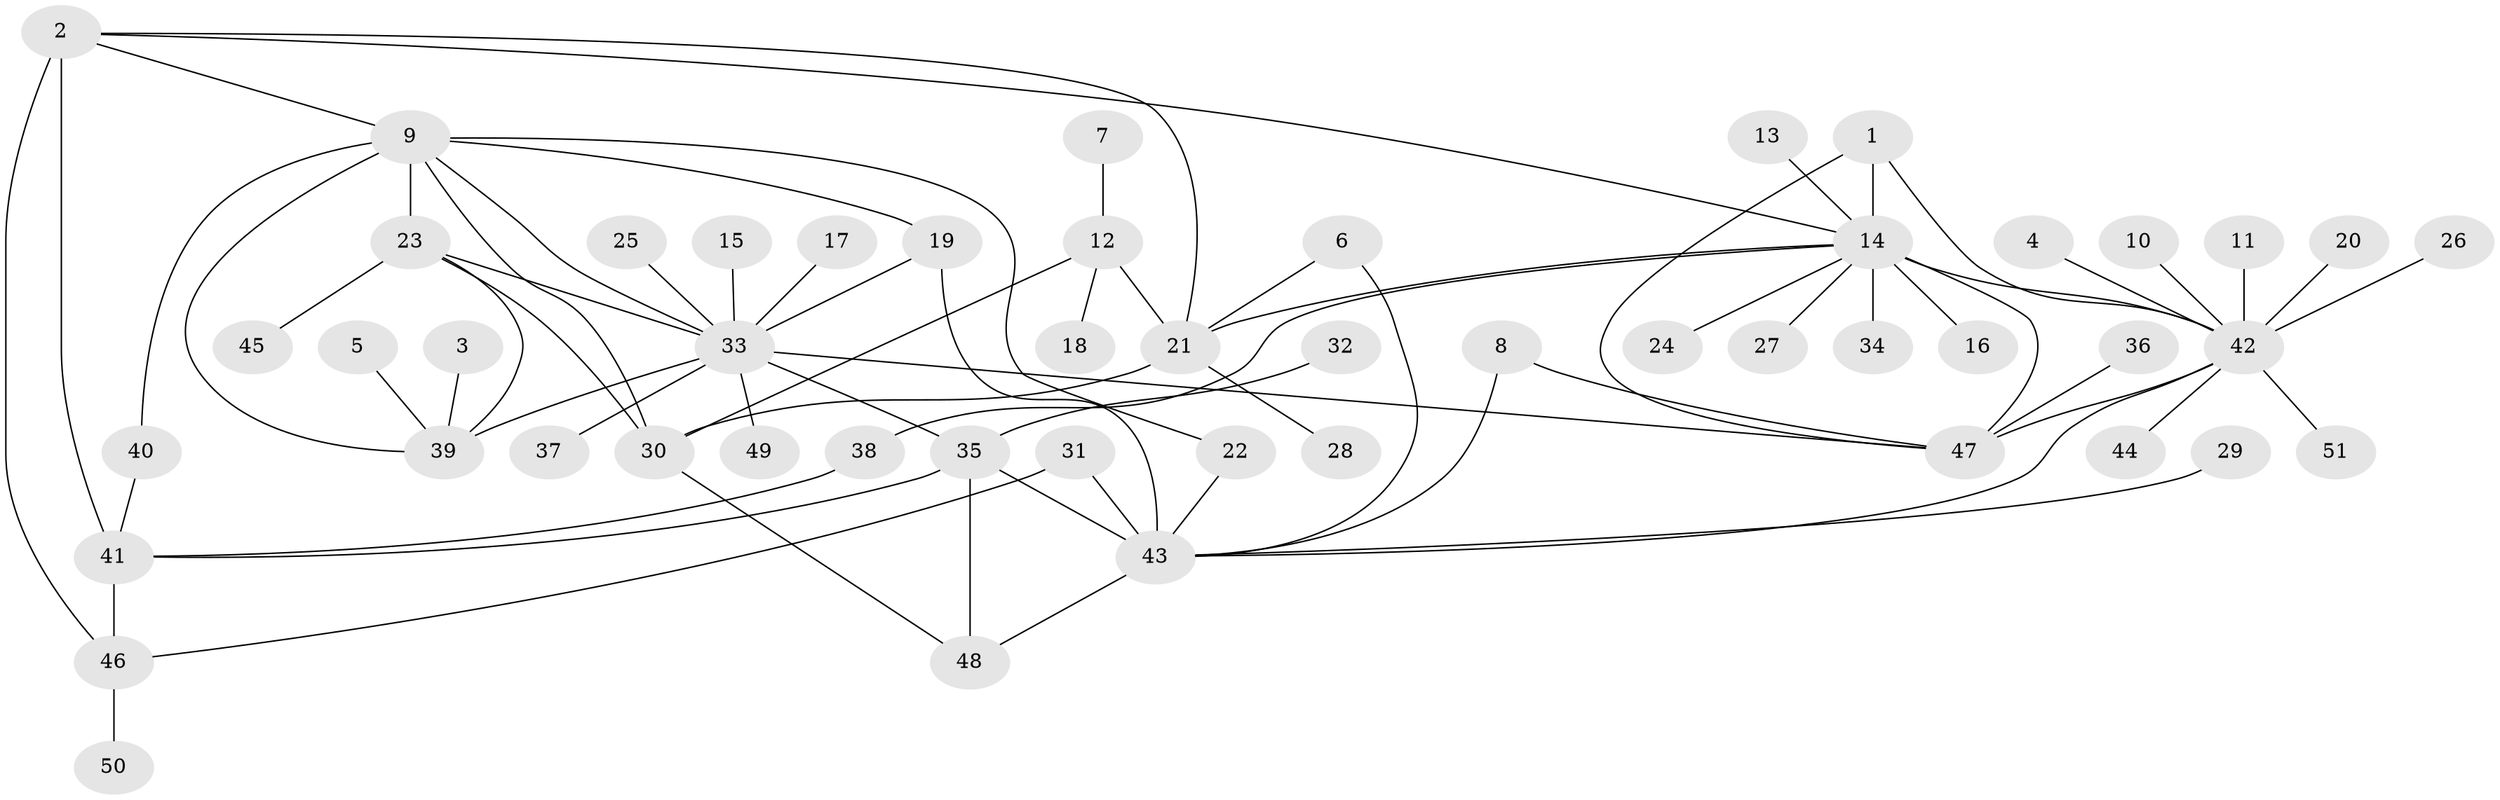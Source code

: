 // original degree distribution, {14: 0.0297029702970297, 4: 0.0297029702970297, 9: 0.039603960396039604, 6: 0.0594059405940594, 8: 0.0297029702970297, 7: 0.0297029702970297, 11: 0.009900990099009901, 5: 0.019801980198019802, 1: 0.5643564356435643, 2: 0.15841584158415842, 3: 0.0297029702970297}
// Generated by graph-tools (version 1.1) at 2025/02/03/09/25 03:02:50]
// undirected, 51 vertices, 74 edges
graph export_dot {
graph [start="1"]
  node [color=gray90,style=filled];
  1;
  2;
  3;
  4;
  5;
  6;
  7;
  8;
  9;
  10;
  11;
  12;
  13;
  14;
  15;
  16;
  17;
  18;
  19;
  20;
  21;
  22;
  23;
  24;
  25;
  26;
  27;
  28;
  29;
  30;
  31;
  32;
  33;
  34;
  35;
  36;
  37;
  38;
  39;
  40;
  41;
  42;
  43;
  44;
  45;
  46;
  47;
  48;
  49;
  50;
  51;
  1 -- 14 [weight=2.0];
  1 -- 42 [weight=1.0];
  1 -- 47 [weight=1.0];
  2 -- 9 [weight=1.0];
  2 -- 14 [weight=1.0];
  2 -- 21 [weight=1.0];
  2 -- 41 [weight=3.0];
  2 -- 46 [weight=1.0];
  3 -- 39 [weight=1.0];
  4 -- 42 [weight=1.0];
  5 -- 39 [weight=1.0];
  6 -- 21 [weight=1.0];
  6 -- 43 [weight=1.0];
  7 -- 12 [weight=1.0];
  8 -- 43 [weight=1.0];
  8 -- 47 [weight=1.0];
  9 -- 19 [weight=1.0];
  9 -- 22 [weight=1.0];
  9 -- 23 [weight=2.0];
  9 -- 30 [weight=1.0];
  9 -- 33 [weight=1.0];
  9 -- 39 [weight=1.0];
  9 -- 40 [weight=1.0];
  10 -- 42 [weight=1.0];
  11 -- 42 [weight=1.0];
  12 -- 18 [weight=1.0];
  12 -- 21 [weight=4.0];
  12 -- 30 [weight=2.0];
  13 -- 14 [weight=1.0];
  14 -- 16 [weight=1.0];
  14 -- 21 [weight=1.0];
  14 -- 24 [weight=1.0];
  14 -- 27 [weight=1.0];
  14 -- 34 [weight=1.0];
  14 -- 38 [weight=1.0];
  14 -- 42 [weight=2.0];
  14 -- 47 [weight=2.0];
  15 -- 33 [weight=1.0];
  17 -- 33 [weight=1.0];
  19 -- 33 [weight=1.0];
  19 -- 43 [weight=1.0];
  20 -- 42 [weight=1.0];
  21 -- 28 [weight=1.0];
  21 -- 30 [weight=2.0];
  22 -- 43 [weight=1.0];
  23 -- 30 [weight=1.0];
  23 -- 33 [weight=2.0];
  23 -- 39 [weight=2.0];
  23 -- 45 [weight=1.0];
  25 -- 33 [weight=1.0];
  26 -- 42 [weight=1.0];
  29 -- 43 [weight=1.0];
  30 -- 48 [weight=1.0];
  31 -- 43 [weight=1.0];
  31 -- 46 [weight=1.0];
  32 -- 35 [weight=1.0];
  33 -- 35 [weight=1.0];
  33 -- 37 [weight=1.0];
  33 -- 39 [weight=1.0];
  33 -- 47 [weight=1.0];
  33 -- 49 [weight=1.0];
  35 -- 41 [weight=1.0];
  35 -- 43 [weight=2.0];
  35 -- 48 [weight=4.0];
  36 -- 47 [weight=1.0];
  38 -- 41 [weight=1.0];
  40 -- 41 [weight=1.0];
  41 -- 46 [weight=3.0];
  42 -- 43 [weight=1.0];
  42 -- 44 [weight=1.0];
  42 -- 47 [weight=1.0];
  42 -- 51 [weight=1.0];
  43 -- 48 [weight=2.0];
  46 -- 50 [weight=1.0];
}
